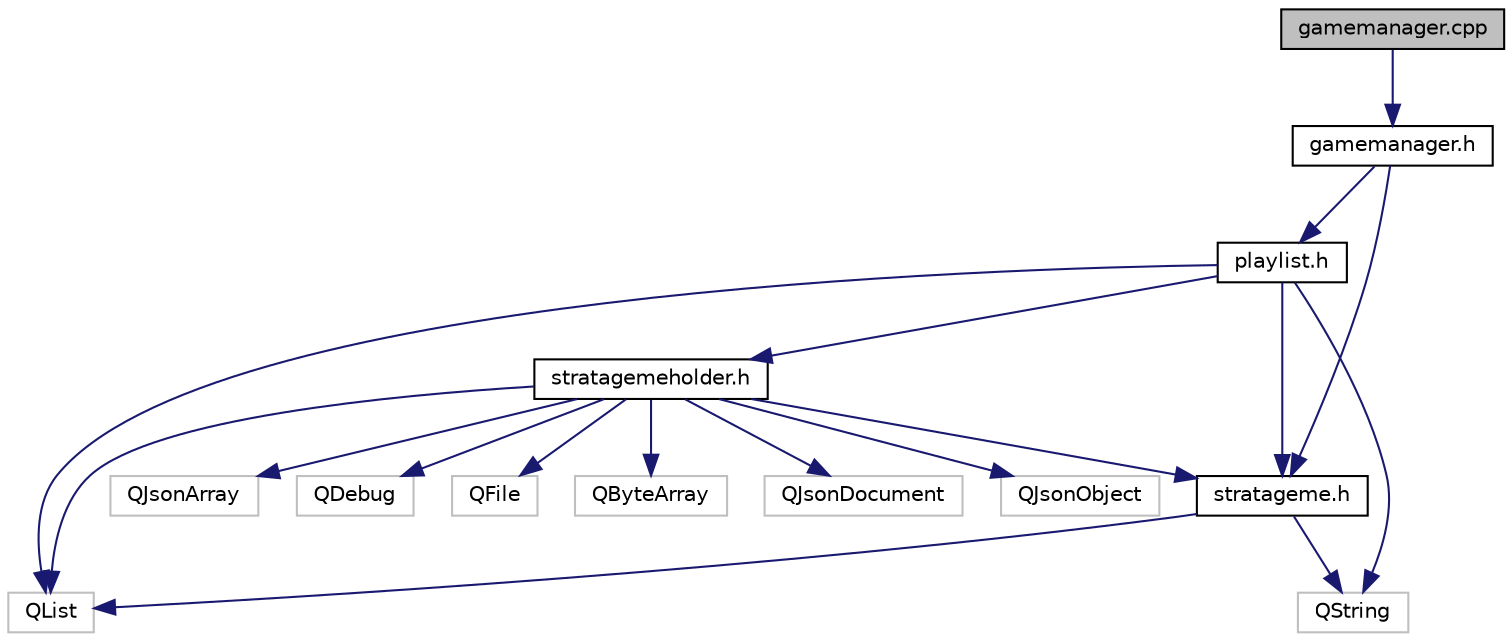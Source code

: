 digraph "gamemanager.cpp"
{
 // LATEX_PDF_SIZE
  edge [fontname="Helvetica",fontsize="10",labelfontname="Helvetica",labelfontsize="10"];
  node [fontname="Helvetica",fontsize="10",shape=record];
  Node1 [label="gamemanager.cpp",height=0.2,width=0.4,color="black", fillcolor="grey75", style="filled", fontcolor="black",tooltip="Implementation file for the GameManager class."];
  Node1 -> Node2 [color="midnightblue",fontsize="10",style="solid"];
  Node2 [label="gamemanager.h",height=0.2,width=0.4,color="black", fillcolor="white", style="filled",URL="$gamemanager_8h_source.html",tooltip=" "];
  Node2 -> Node3 [color="midnightblue",fontsize="10",style="solid"];
  Node3 [label="playlist.h",height=0.2,width=0.4,color="black", fillcolor="white", style="filled",URL="$playlist_8h_source.html",tooltip=" "];
  Node3 -> Node4 [color="midnightblue",fontsize="10",style="solid"];
  Node4 [label="stratageme.h",height=0.2,width=0.4,color="black", fillcolor="white", style="filled",URL="$stratageme_8h_source.html",tooltip=" "];
  Node4 -> Node5 [color="midnightblue",fontsize="10",style="solid"];
  Node5 [label="QString",height=0.2,width=0.4,color="grey75", fillcolor="white", style="filled",tooltip=" "];
  Node4 -> Node6 [color="midnightblue",fontsize="10",style="solid"];
  Node6 [label="QList",height=0.2,width=0.4,color="grey75", fillcolor="white", style="filled",tooltip=" "];
  Node3 -> Node7 [color="midnightblue",fontsize="10",style="solid"];
  Node7 [label="stratagemeholder.h",height=0.2,width=0.4,color="black", fillcolor="white", style="filled",URL="$stratagemeholder_8h.html",tooltip="This file contains the declaration of the StratagemeHolder class and the SingletonTemplate class."];
  Node7 -> Node4 [color="midnightblue",fontsize="10",style="solid"];
  Node7 -> Node6 [color="midnightblue",fontsize="10",style="solid"];
  Node7 -> Node8 [color="midnightblue",fontsize="10",style="solid"];
  Node8 [label="QFile",height=0.2,width=0.4,color="grey75", fillcolor="white", style="filled",tooltip=" "];
  Node7 -> Node9 [color="midnightblue",fontsize="10",style="solid"];
  Node9 [label="QByteArray",height=0.2,width=0.4,color="grey75", fillcolor="white", style="filled",tooltip=" "];
  Node7 -> Node10 [color="midnightblue",fontsize="10",style="solid"];
  Node10 [label="QJsonDocument",height=0.2,width=0.4,color="grey75", fillcolor="white", style="filled",tooltip=" "];
  Node7 -> Node11 [color="midnightblue",fontsize="10",style="solid"];
  Node11 [label="QJsonObject",height=0.2,width=0.4,color="grey75", fillcolor="white", style="filled",tooltip=" "];
  Node7 -> Node12 [color="midnightblue",fontsize="10",style="solid"];
  Node12 [label="QJsonArray",height=0.2,width=0.4,color="grey75", fillcolor="white", style="filled",tooltip=" "];
  Node7 -> Node13 [color="midnightblue",fontsize="10",style="solid"];
  Node13 [label="QDebug",height=0.2,width=0.4,color="grey75", fillcolor="white", style="filled",tooltip=" "];
  Node3 -> Node5 [color="midnightblue",fontsize="10",style="solid"];
  Node3 -> Node6 [color="midnightblue",fontsize="10",style="solid"];
  Node2 -> Node4 [color="midnightblue",fontsize="10",style="solid"];
}
